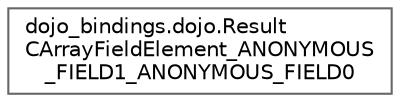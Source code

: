 digraph "Graphical Class Hierarchy"
{
 // LATEX_PDF_SIZE
  bgcolor="transparent";
  edge [fontname=Helvetica,fontsize=10,labelfontname=Helvetica,labelfontsize=10];
  node [fontname=Helvetica,fontsize=10,shape=box,height=0.2,width=0.4];
  rankdir="LR";
  Node0 [id="Node000000",label="dojo_bindings.dojo.Result\lCArrayFieldElement_ANONYMOUS\l_FIELD1_ANONYMOUS_FIELD0",height=0.2,width=0.4,color="grey40", fillcolor="white", style="filled",URL="$structdojo__bindings_1_1dojo_1_1_result_c_array_field_element___a_n_o_n_y_m_o_u_s___f_i_e_l_d1___a_n_o_n_y_m_o_u_s___f_i_e_l_d0.html",tooltip=" "];
}
